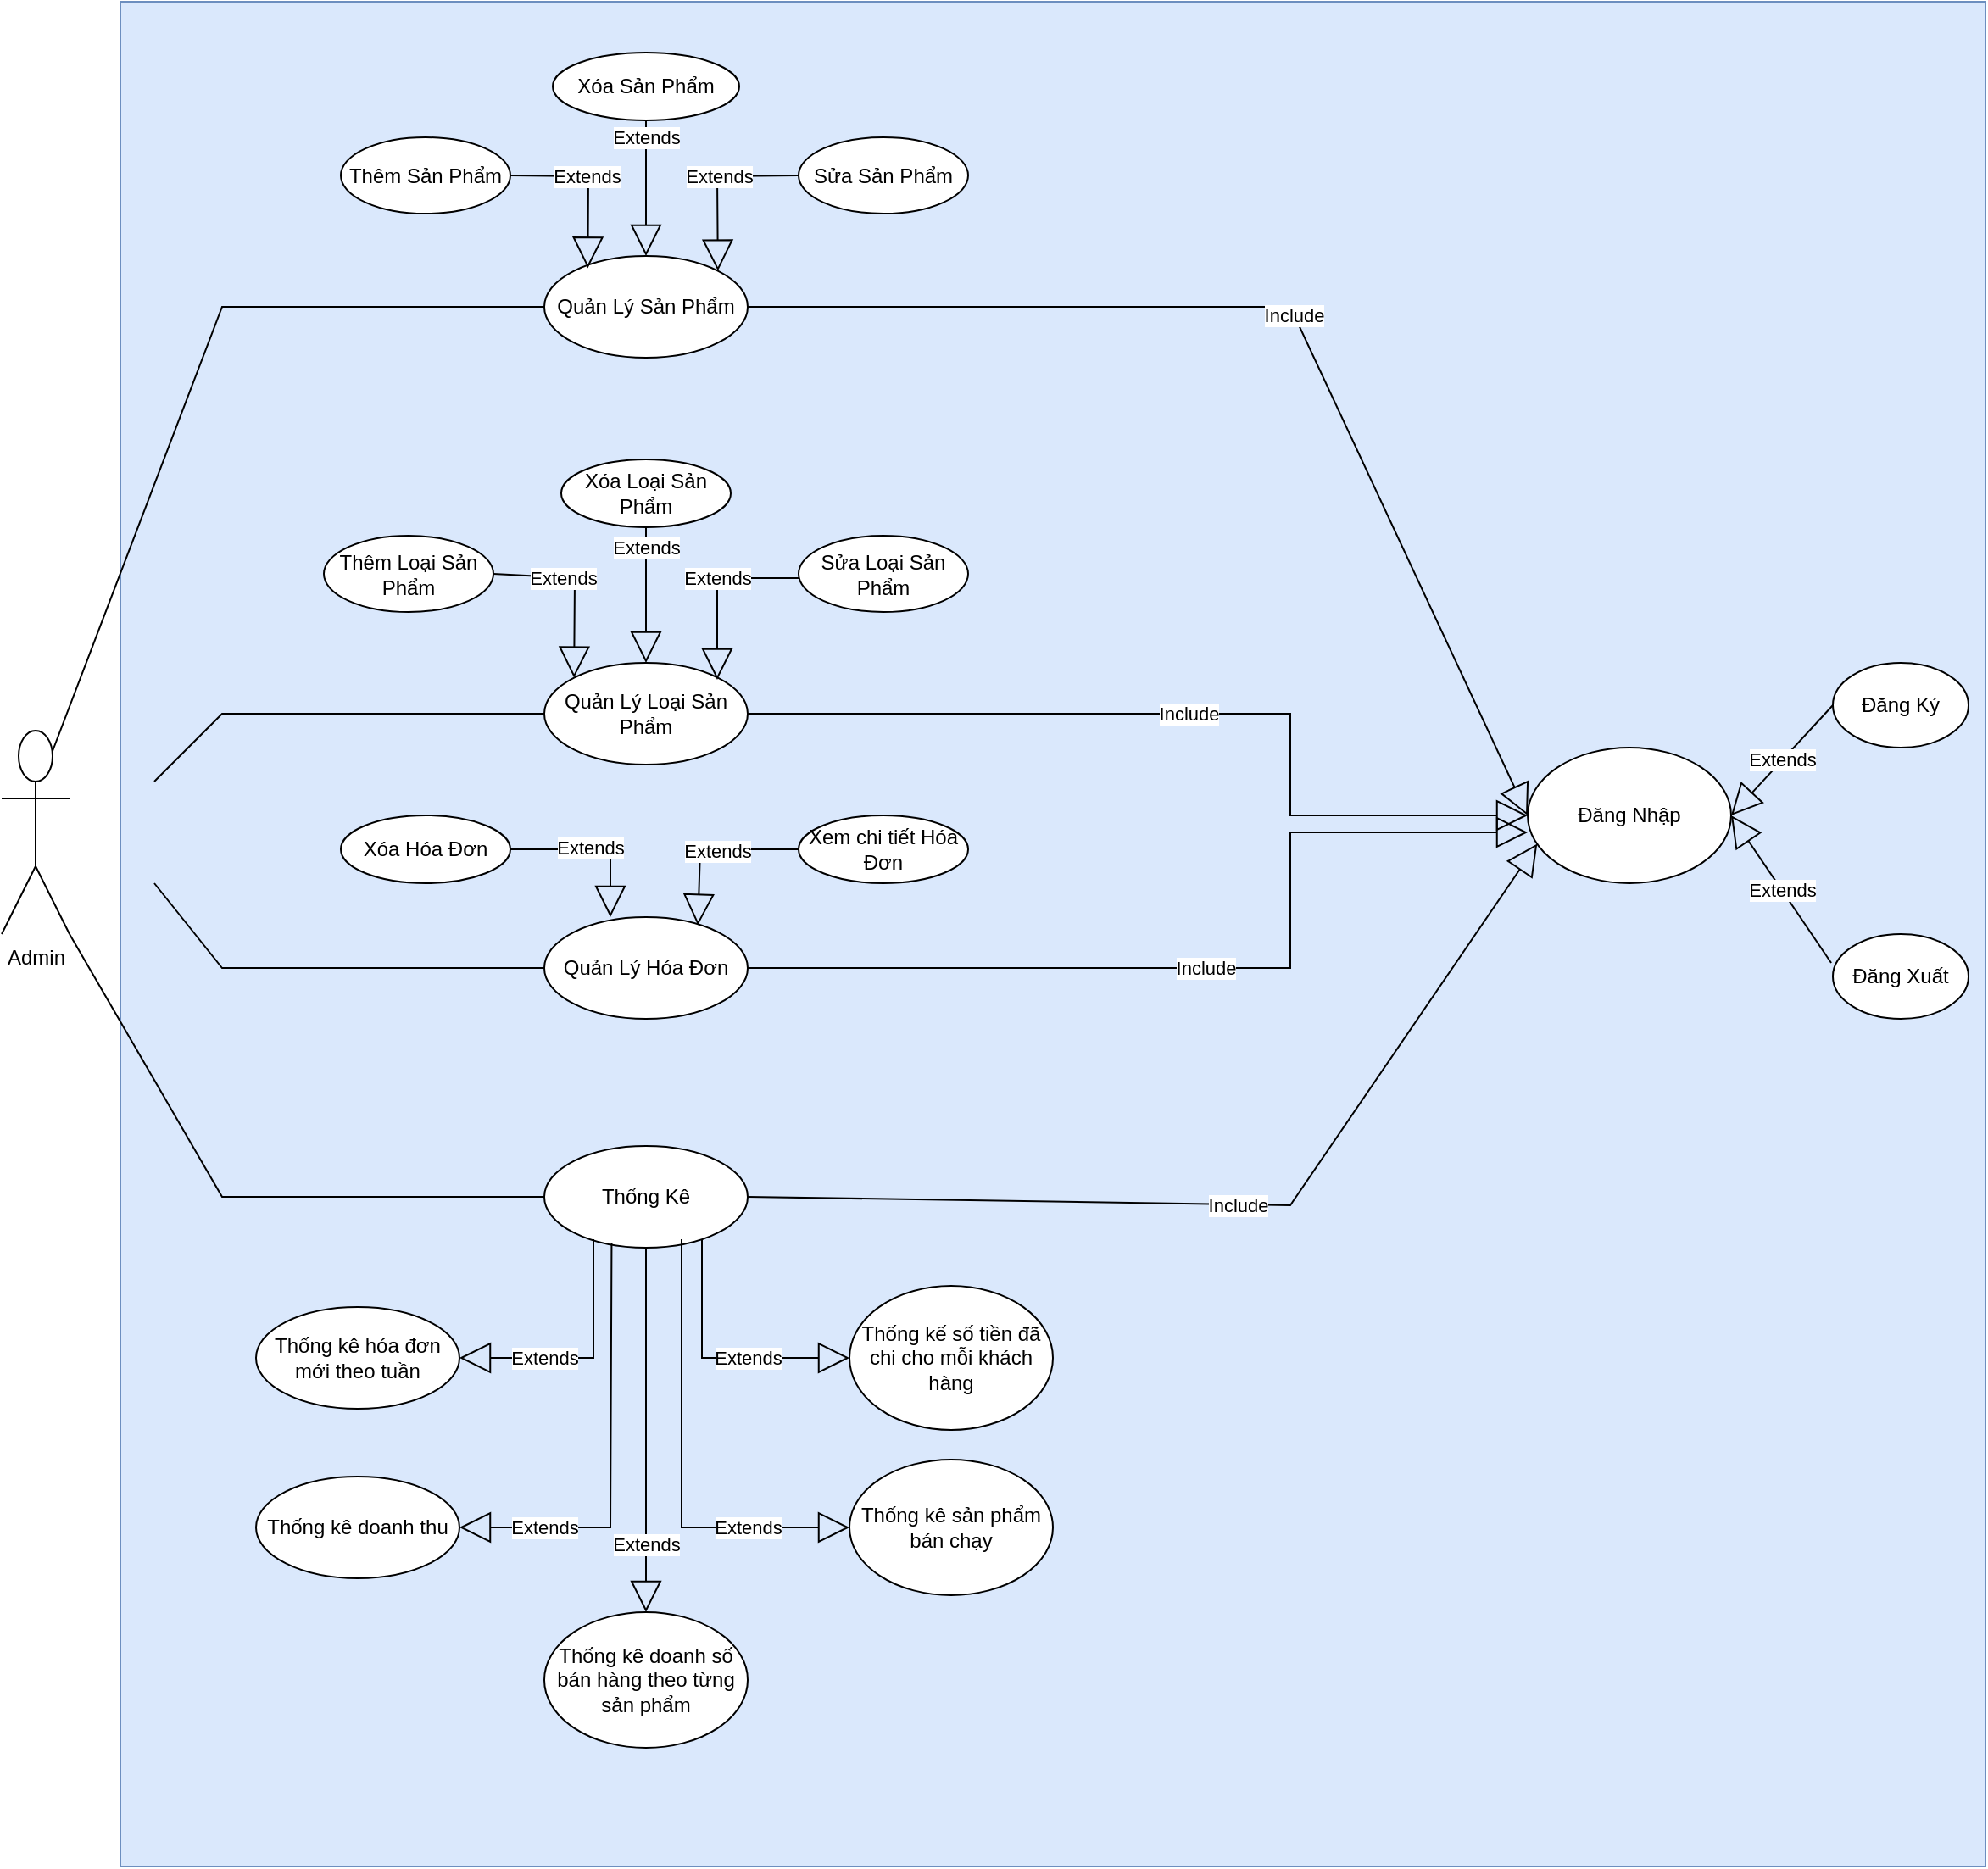 <mxfile version="16.0.3" type="github" pages="2">
  <diagram id="HaQmwH3HXjexHFU-qfym" name="Admin">
    <mxGraphModel dx="1887" dy="2164" grid="1" gridSize="10" guides="1" tooltips="1" connect="1" arrows="1" fold="1" page="1" pageScale="1" pageWidth="827" pageHeight="1169" math="0" shadow="0">
      <root>
        <mxCell id="0" />
        <mxCell id="1" parent="0" />
        <mxCell id="b2a4z9m1obHcHkiUkjJr-1" value="" style="whiteSpace=wrap;html=1;aspect=fixed;fillColor=#dae8fc;strokeColor=#6c8ebf;" vertex="1" parent="1">
          <mxGeometry x="80" y="-140" width="1100" height="1100" as="geometry" />
        </mxCell>
        <mxCell id="2sSeKBzKPZfeEy6mwuEM-1" value="Admin" style="shape=umlActor;verticalLabelPosition=bottom;verticalAlign=top;html=1;outlineConnect=0;" parent="1" vertex="1">
          <mxGeometry x="10" y="290" width="40" height="120" as="geometry" />
        </mxCell>
        <mxCell id="2sSeKBzKPZfeEy6mwuEM-2" value="Quản Lý Sản Phẩm" style="ellipse;whiteSpace=wrap;html=1;" parent="1" vertex="1">
          <mxGeometry x="330" y="10" width="120" height="60" as="geometry" />
        </mxCell>
        <mxCell id="2sSeKBzKPZfeEy6mwuEM-3" value="Xóa Sản Phẩm" style="ellipse;whiteSpace=wrap;html=1;" parent="1" vertex="1">
          <mxGeometry x="335" y="-110" width="110" height="40" as="geometry" />
        </mxCell>
        <mxCell id="2sSeKBzKPZfeEy6mwuEM-4" value="Extends" style="endArrow=block;endSize=16;endFill=0;html=1;rounded=0;exitX=0.5;exitY=1;exitDx=0;exitDy=0;entryX=0.5;entryY=0;entryDx=0;entryDy=0;" parent="1" source="2sSeKBzKPZfeEy6mwuEM-3" target="2sSeKBzKPZfeEy6mwuEM-2" edge="1">
          <mxGeometry x="-0.75" width="160" relative="1" as="geometry">
            <mxPoint x="460" y="110" as="sourcePoint" />
            <mxPoint x="620" y="110" as="targetPoint" />
            <mxPoint as="offset" />
          </mxGeometry>
        </mxCell>
        <mxCell id="2sSeKBzKPZfeEy6mwuEM-5" value="Quản Lý Loại Sản Phẩm" style="ellipse;whiteSpace=wrap;html=1;" parent="1" vertex="1">
          <mxGeometry x="330" y="250" width="120" height="60" as="geometry" />
        </mxCell>
        <mxCell id="2sSeKBzKPZfeEy6mwuEM-6" value="Sửa Loại Sản Phẩm" style="ellipse;whiteSpace=wrap;html=1;" parent="1" vertex="1">
          <mxGeometry x="480" y="175" width="100" height="45" as="geometry" />
        </mxCell>
        <mxCell id="2sSeKBzKPZfeEy6mwuEM-7" value="Extends" style="endArrow=block;endSize=16;endFill=0;html=1;rounded=0;" parent="1" edge="1">
          <mxGeometry x="-0.111" width="160" relative="1" as="geometry">
            <mxPoint x="480" y="200" as="sourcePoint" />
            <mxPoint x="432" y="260" as="targetPoint" />
            <Array as="points">
              <mxPoint x="432" y="200" />
            </Array>
            <mxPoint as="offset" />
          </mxGeometry>
        </mxCell>
        <mxCell id="2sSeKBzKPZfeEy6mwuEM-8" value="Thêm Loại Sản Phẩm" style="ellipse;whiteSpace=wrap;html=1;" parent="1" vertex="1">
          <mxGeometry x="200" y="175" width="100" height="45" as="geometry" />
        </mxCell>
        <mxCell id="2sSeKBzKPZfeEy6mwuEM-9" value="Extends" style="endArrow=block;endSize=16;endFill=0;html=1;rounded=0;exitX=1;exitY=0.5;exitDx=0;exitDy=0;entryX=0;entryY=0;entryDx=0;entryDy=0;" parent="1" source="2sSeKBzKPZfeEy6mwuEM-8" target="2sSeKBzKPZfeEy6mwuEM-5" edge="1">
          <mxGeometry x="-0.223" width="160" relative="1" as="geometry">
            <mxPoint x="460" y="350" as="sourcePoint" />
            <mxPoint x="347.574" y="261.716" as="targetPoint" />
            <Array as="points">
              <mxPoint x="348" y="200" />
            </Array>
            <mxPoint as="offset" />
          </mxGeometry>
        </mxCell>
        <mxCell id="2sSeKBzKPZfeEy6mwuEM-10" value="Xóa Loại Sản Phẩm" style="ellipse;whiteSpace=wrap;html=1;" parent="1" vertex="1">
          <mxGeometry x="340" y="130" width="100" height="40" as="geometry" />
        </mxCell>
        <mxCell id="2sSeKBzKPZfeEy6mwuEM-11" value="Extends" style="endArrow=block;endSize=16;endFill=0;html=1;rounded=0;exitX=0.5;exitY=1;exitDx=0;exitDy=0;" parent="1" source="2sSeKBzKPZfeEy6mwuEM-10" edge="1">
          <mxGeometry x="-0.714" width="160" relative="1" as="geometry">
            <mxPoint x="460" y="400" as="sourcePoint" />
            <mxPoint x="390" y="250" as="targetPoint" />
            <mxPoint as="offset" />
          </mxGeometry>
        </mxCell>
        <mxCell id="2sSeKBzKPZfeEy6mwuEM-12" value="Extends" style="endArrow=block;endSize=16;endFill=0;html=1;rounded=0;exitX=1;exitY=0.5;exitDx=0;exitDy=0;entryX=0.214;entryY=0.12;entryDx=0;entryDy=0;entryPerimeter=0;" parent="1" source="2sSeKBzKPZfeEy6mwuEM-13" target="2sSeKBzKPZfeEy6mwuEM-2" edge="1">
          <mxGeometry x="-0.088" width="160" relative="1" as="geometry">
            <mxPoint x="460" y="105" as="sourcePoint" />
            <mxPoint x="347.574" y="13.787" as="targetPoint" />
            <Array as="points">
              <mxPoint x="356" y="-37" />
            </Array>
            <mxPoint as="offset" />
          </mxGeometry>
        </mxCell>
        <mxCell id="2sSeKBzKPZfeEy6mwuEM-13" value="Thêm Sản Phẩm" style="ellipse;whiteSpace=wrap;html=1;" parent="1" vertex="1">
          <mxGeometry x="210" y="-60" width="100" height="45" as="geometry" />
        </mxCell>
        <mxCell id="2sSeKBzKPZfeEy6mwuEM-14" value="Extends" style="endArrow=block;endSize=16;endFill=0;html=1;rounded=0;entryX=1;entryY=0;entryDx=0;entryDy=0;exitX=0;exitY=0.5;exitDx=0;exitDy=0;" parent="1" source="2sSeKBzKPZfeEy6mwuEM-15" target="2sSeKBzKPZfeEy6mwuEM-2" edge="1">
          <mxGeometry x="-0.083" width="160" relative="1" as="geometry">
            <mxPoint x="508" y="-25" as="sourcePoint" />
            <mxPoint x="440" y="35" as="targetPoint" />
            <Array as="points">
              <mxPoint x="432" y="-37" />
            </Array>
            <mxPoint as="offset" />
          </mxGeometry>
        </mxCell>
        <mxCell id="2sSeKBzKPZfeEy6mwuEM-15" value="Sửa Sản Phẩm" style="ellipse;whiteSpace=wrap;html=1;" parent="1" vertex="1">
          <mxGeometry x="480" y="-60" width="100" height="45" as="geometry" />
        </mxCell>
        <mxCell id="2sSeKBzKPZfeEy6mwuEM-16" value="Quản Lý Hóa Đơn" style="ellipse;whiteSpace=wrap;html=1;" parent="1" vertex="1">
          <mxGeometry x="330" y="400" width="120" height="60" as="geometry" />
        </mxCell>
        <mxCell id="2sSeKBzKPZfeEy6mwuEM-17" value="Xóa Hóa Đơn" style="ellipse;whiteSpace=wrap;html=1;" parent="1" vertex="1">
          <mxGeometry x="210" y="340" width="100" height="40" as="geometry" />
        </mxCell>
        <mxCell id="2sSeKBzKPZfeEy6mwuEM-18" value="Extends" style="endArrow=block;endSize=16;endFill=0;html=1;rounded=0;exitX=1;exitY=0.5;exitDx=0;exitDy=0;" parent="1" source="2sSeKBzKPZfeEy6mwuEM-17" edge="1">
          <mxGeometry x="-0.064" y="1" width="160" relative="1" as="geometry">
            <mxPoint x="320" y="350" as="sourcePoint" />
            <mxPoint x="369" y="400" as="targetPoint" />
            <Array as="points">
              <mxPoint x="369" y="360" />
            </Array>
            <mxPoint as="offset" />
          </mxGeometry>
        </mxCell>
        <mxCell id="2sSeKBzKPZfeEy6mwuEM-19" value="Xem chi tiết Hóa Đơn" style="ellipse;whiteSpace=wrap;html=1;" parent="1" vertex="1">
          <mxGeometry x="480" y="340" width="100" height="40" as="geometry" />
        </mxCell>
        <mxCell id="2sSeKBzKPZfeEy6mwuEM-20" value="Extends" style="endArrow=block;endSize=16;endFill=0;html=1;rounded=0;entryX=0.755;entryY=0.08;entryDx=0;entryDy=0;entryPerimeter=0;exitX=0;exitY=0.5;exitDx=0;exitDy=0;" parent="1" source="2sSeKBzKPZfeEy6mwuEM-19" target="2sSeKBzKPZfeEy6mwuEM-16" edge="1">
          <mxGeometry x="-0.064" y="1" width="160" relative="1" as="geometry">
            <mxPoint x="345" y="370" as="sourcePoint" />
            <mxPoint x="379" y="413.9" as="targetPoint" />
            <Array as="points">
              <mxPoint x="422" y="360" />
            </Array>
            <mxPoint as="offset" />
          </mxGeometry>
        </mxCell>
        <mxCell id="2sSeKBzKPZfeEy6mwuEM-21" value="Thống Kê" style="ellipse;whiteSpace=wrap;html=1;" parent="1" vertex="1">
          <mxGeometry x="330" y="535" width="120" height="60" as="geometry" />
        </mxCell>
        <mxCell id="2sSeKBzKPZfeEy6mwuEM-22" value="Thống kê hóa đơn mới theo tuần" style="ellipse;whiteSpace=wrap;html=1;" parent="1" vertex="1">
          <mxGeometry x="160" y="630" width="120" height="60" as="geometry" />
        </mxCell>
        <mxCell id="2sSeKBzKPZfeEy6mwuEM-23" value="Thống kê doanh thu" style="ellipse;whiteSpace=wrap;html=1;" parent="1" vertex="1">
          <mxGeometry x="160" y="730" width="120" height="60" as="geometry" />
        </mxCell>
        <mxCell id="2sSeKBzKPZfeEy6mwuEM-24" value="Thống kê doanh số bán hàng theo từng sản phẩm" style="ellipse;whiteSpace=wrap;html=1;" parent="1" vertex="1">
          <mxGeometry x="330" y="810" width="120" height="80" as="geometry" />
        </mxCell>
        <mxCell id="2sSeKBzKPZfeEy6mwuEM-25" value="Thống kế số tiền đã chi cho mỗi khách hàng" style="ellipse;whiteSpace=wrap;html=1;" parent="1" vertex="1">
          <mxGeometry x="510" y="617.5" width="120" height="85" as="geometry" />
        </mxCell>
        <mxCell id="2sSeKBzKPZfeEy6mwuEM-26" value="Thống kê sản phẩm bán chạy" style="ellipse;whiteSpace=wrap;html=1;" parent="1" vertex="1">
          <mxGeometry x="510" y="720" width="120" height="80" as="geometry" />
        </mxCell>
        <mxCell id="2sSeKBzKPZfeEy6mwuEM-27" value="Extends" style="endArrow=block;endSize=16;endFill=0;html=1;rounded=0;entryX=1;entryY=0.5;entryDx=0;entryDy=0;" parent="1" target="2sSeKBzKPZfeEy6mwuEM-22" edge="1">
          <mxGeometry x="0.329" width="160" relative="1" as="geometry">
            <mxPoint x="359" y="590" as="sourcePoint" />
            <mxPoint x="359" y="657.5" as="targetPoint" />
            <Array as="points">
              <mxPoint x="359" y="660" />
            </Array>
            <mxPoint as="offset" />
          </mxGeometry>
        </mxCell>
        <mxCell id="2sSeKBzKPZfeEy6mwuEM-28" value="Extends" style="endArrow=block;endSize=16;endFill=0;html=1;rounded=0;entryX=1;entryY=0.5;entryDx=0;entryDy=0;exitX=0.331;exitY=0.956;exitDx=0;exitDy=0;exitPerimeter=0;" parent="1" source="2sSeKBzKPZfeEy6mwuEM-21" target="2sSeKBzKPZfeEy6mwuEM-23" edge="1">
          <mxGeometry x="0.61" width="160" relative="1" as="geometry">
            <mxPoint x="370" y="600" as="sourcePoint" />
            <mxPoint x="290" y="670" as="targetPoint" />
            <Array as="points">
              <mxPoint x="369" y="760" />
            </Array>
            <mxPoint as="offset" />
          </mxGeometry>
        </mxCell>
        <mxCell id="2sSeKBzKPZfeEy6mwuEM-29" value="Extends" style="endArrow=block;endSize=16;endFill=0;html=1;rounded=0;entryX=0;entryY=0.5;entryDx=0;entryDy=0;" parent="1" target="2sSeKBzKPZfeEy6mwuEM-25" edge="1">
          <mxGeometry x="0.236" width="160" relative="1" as="geometry">
            <mxPoint x="423" y="590" as="sourcePoint" />
            <mxPoint x="290" y="670" as="targetPoint" />
            <Array as="points">
              <mxPoint x="423" y="660" />
            </Array>
            <mxPoint as="offset" />
          </mxGeometry>
        </mxCell>
        <mxCell id="2sSeKBzKPZfeEy6mwuEM-30" value="Extends" style="endArrow=block;endSize=16;endFill=0;html=1;rounded=0;entryX=0;entryY=0.5;entryDx=0;entryDy=0;" parent="1" target="2sSeKBzKPZfeEy6mwuEM-26" edge="1">
          <mxGeometry x="0.554" width="160" relative="1" as="geometry">
            <mxPoint x="411" y="590" as="sourcePoint" />
            <mxPoint x="520" y="670" as="targetPoint" />
            <Array as="points">
              <mxPoint x="411" y="760" />
            </Array>
            <mxPoint as="offset" />
          </mxGeometry>
        </mxCell>
        <mxCell id="2sSeKBzKPZfeEy6mwuEM-31" value="Extends" style="endArrow=block;endSize=16;endFill=0;html=1;rounded=0;exitX=0.5;exitY=1;exitDx=0;exitDy=0;entryX=0.5;entryY=0;entryDx=0;entryDy=0;" parent="1" source="2sSeKBzKPZfeEy6mwuEM-21" target="2sSeKBzKPZfeEy6mwuEM-24" edge="1">
          <mxGeometry x="0.628" width="160" relative="1" as="geometry">
            <mxPoint x="450" y="760" as="sourcePoint" />
            <mxPoint x="391.84" y="805.68" as="targetPoint" />
            <mxPoint as="offset" />
          </mxGeometry>
        </mxCell>
        <mxCell id="2sSeKBzKPZfeEy6mwuEM-32" value="Đăng Nhập" style="ellipse;whiteSpace=wrap;html=1;" parent="1" vertex="1">
          <mxGeometry x="910" y="300" width="120" height="80" as="geometry" />
        </mxCell>
        <mxCell id="2sSeKBzKPZfeEy6mwuEM-33" value="Đăng Ký" style="ellipse;whiteSpace=wrap;html=1;" parent="1" vertex="1">
          <mxGeometry x="1090" y="250" width="80" height="50" as="geometry" />
        </mxCell>
        <mxCell id="2sSeKBzKPZfeEy6mwuEM-34" value="Đăng Xuất" style="ellipse;whiteSpace=wrap;html=1;" parent="1" vertex="1">
          <mxGeometry x="1090" y="410" width="80" height="50" as="geometry" />
        </mxCell>
        <mxCell id="2sSeKBzKPZfeEy6mwuEM-35" value="Include" style="endArrow=block;endSize=16;endFill=0;html=1;rounded=0;exitX=1;exitY=0.5;exitDx=0;exitDy=0;entryX=0;entryY=0.5;entryDx=0;entryDy=0;" parent="1" source="2sSeKBzKPZfeEy6mwuEM-5" target="2sSeKBzKPZfeEy6mwuEM-32" edge="1">
          <mxGeometry width="160" relative="1" as="geometry">
            <mxPoint x="460" y="330" as="sourcePoint" />
            <mxPoint x="890" y="280" as="targetPoint" />
            <Array as="points">
              <mxPoint x="770" y="280" />
              <mxPoint x="770" y="340" />
            </Array>
          </mxGeometry>
        </mxCell>
        <mxCell id="2sSeKBzKPZfeEy6mwuEM-36" value="Include" style="endArrow=block;endSize=16;endFill=0;html=1;rounded=0;exitX=1;exitY=0.5;exitDx=0;exitDy=0;" parent="1" edge="1">
          <mxGeometry width="160" relative="1" as="geometry">
            <mxPoint x="450" y="40" as="sourcePoint" />
            <mxPoint x="910" y="340" as="targetPoint" />
            <Array as="points">
              <mxPoint x="770" y="40" />
            </Array>
          </mxGeometry>
        </mxCell>
        <mxCell id="2sSeKBzKPZfeEy6mwuEM-37" value="Include" style="endArrow=block;endSize=16;endFill=0;html=1;rounded=0;exitX=1;exitY=0.5;exitDx=0;exitDy=0;" parent="1" source="2sSeKBzKPZfeEy6mwuEM-16" edge="1">
          <mxGeometry width="160" relative="1" as="geometry">
            <mxPoint x="460" y="290" as="sourcePoint" />
            <mxPoint x="910" y="350" as="targetPoint" />
            <Array as="points">
              <mxPoint x="770" y="430" />
              <mxPoint x="770" y="350" />
            </Array>
          </mxGeometry>
        </mxCell>
        <mxCell id="2sSeKBzKPZfeEy6mwuEM-38" value="Include" style="endArrow=block;endSize=16;endFill=0;html=1;rounded=0;exitX=1;exitY=0.5;exitDx=0;exitDy=0;entryX=0.047;entryY=0.71;entryDx=0;entryDy=0;entryPerimeter=0;" parent="1" source="2sSeKBzKPZfeEy6mwuEM-21" target="2sSeKBzKPZfeEy6mwuEM-32" edge="1">
          <mxGeometry width="160" relative="1" as="geometry">
            <mxPoint x="460" y="50" as="sourcePoint" />
            <mxPoint x="920" y="350" as="targetPoint" />
            <Array as="points">
              <mxPoint x="770" y="570" />
            </Array>
          </mxGeometry>
        </mxCell>
        <mxCell id="2sSeKBzKPZfeEy6mwuEM-39" value="Extends" style="endArrow=block;endSize=16;endFill=0;html=1;rounded=0;exitX=0;exitY=0.5;exitDx=0;exitDy=0;entryX=1;entryY=0.5;entryDx=0;entryDy=0;entryPerimeter=0;" parent="1" source="2sSeKBzKPZfeEy6mwuEM-33" target="2sSeKBzKPZfeEy6mwuEM-32" edge="1">
          <mxGeometry width="160" relative="1" as="geometry">
            <mxPoint x="460" y="740" as="sourcePoint" />
            <mxPoint x="620" y="740" as="targetPoint" />
          </mxGeometry>
        </mxCell>
        <mxCell id="2sSeKBzKPZfeEy6mwuEM-40" value="Extends" style="endArrow=block;endSize=16;endFill=0;html=1;rounded=0;exitX=-0.012;exitY=0.34;exitDx=0;exitDy=0;entryX=1;entryY=0.5;entryDx=0;entryDy=0;exitPerimeter=0;" parent="1" source="2sSeKBzKPZfeEy6mwuEM-34" target="2sSeKBzKPZfeEy6mwuEM-32" edge="1">
          <mxGeometry width="160" relative="1" as="geometry">
            <mxPoint x="1100" y="285" as="sourcePoint" />
            <mxPoint x="1040" y="350" as="targetPoint" />
          </mxGeometry>
        </mxCell>
        <mxCell id="FUVvX2TOFJs-rZoYn1ly-3" value="" style="endArrow=none;html=1;rounded=0;strokeColor=default;exitX=0.75;exitY=0.1;exitDx=0;exitDy=0;exitPerimeter=0;entryX=0;entryY=0.5;entryDx=0;entryDy=0;" edge="1" parent="1" source="2sSeKBzKPZfeEy6mwuEM-1" target="2sSeKBzKPZfeEy6mwuEM-2">
          <mxGeometry width="50" height="50" relative="1" as="geometry">
            <mxPoint x="580" y="500" as="sourcePoint" />
            <mxPoint x="630" y="450" as="targetPoint" />
            <Array as="points">
              <mxPoint x="140" y="40" />
            </Array>
          </mxGeometry>
        </mxCell>
        <mxCell id="FUVvX2TOFJs-rZoYn1ly-5" value="" style="endArrow=none;html=1;rounded=0;strokeColor=default;entryX=0;entryY=0.5;entryDx=0;entryDy=0;" edge="1" parent="1" target="2sSeKBzKPZfeEy6mwuEM-5">
          <mxGeometry width="50" height="50" relative="1" as="geometry">
            <mxPoint x="100" y="320" as="sourcePoint" />
            <mxPoint x="630" y="450" as="targetPoint" />
            <Array as="points">
              <mxPoint x="140" y="280" />
            </Array>
          </mxGeometry>
        </mxCell>
        <mxCell id="FUVvX2TOFJs-rZoYn1ly-6" value="" style="endArrow=none;html=1;rounded=0;strokeColor=default;entryX=0;entryY=0.5;entryDx=0;entryDy=0;" edge="1" parent="1" target="2sSeKBzKPZfeEy6mwuEM-16">
          <mxGeometry width="50" height="50" relative="1" as="geometry">
            <mxPoint x="100" y="380" as="sourcePoint" />
            <mxPoint x="630" y="450" as="targetPoint" />
            <Array as="points">
              <mxPoint x="140" y="430" />
            </Array>
          </mxGeometry>
        </mxCell>
        <mxCell id="FUVvX2TOFJs-rZoYn1ly-7" value="" style="endArrow=none;html=1;rounded=0;strokeColor=default;exitX=1;exitY=1;exitDx=0;exitDy=0;exitPerimeter=0;entryX=0;entryY=0.5;entryDx=0;entryDy=0;" edge="1" parent="1" source="2sSeKBzKPZfeEy6mwuEM-1" target="2sSeKBzKPZfeEy6mwuEM-21">
          <mxGeometry width="50" height="50" relative="1" as="geometry">
            <mxPoint x="580" y="500" as="sourcePoint" />
            <mxPoint x="630" y="450" as="targetPoint" />
            <Array as="points">
              <mxPoint x="140" y="565" />
            </Array>
          </mxGeometry>
        </mxCell>
      </root>
    </mxGraphModel>
  </diagram>
  <diagram id="tFsubV8nG7XR1WXdBprO" name="User">
    <mxGraphModel grid="1" gridSize="10" guides="1" tooltips="1" connect="1" arrows="1" page="1" fold="1" pageScale="1" pageWidth="827" pageHeight="1169" math="0" shadow="0">
      <root>
        <mxCell id="M_7yzRCeP24yzsqzJ35s-0" />
        <mxCell id="M_7yzRCeP24yzsqzJ35s-1" parent="M_7yzRCeP24yzsqzJ35s-0" />
        <mxCell id="M_7yzRCeP24yzsqzJ35s-2" value="User" style="shape=umlActor;verticalLabelPosition=bottom;verticalAlign=top;html=1;outlineConnect=0;" parent="M_7yzRCeP24yzsqzJ35s-1" vertex="1">
          <mxGeometry x="20" y="210" width="50" height="160" as="geometry" />
        </mxCell>
        <mxCell id="M_7yzRCeP24yzsqzJ35s-3" value="Đăng nhập" style="ellipse;whiteSpace=wrap;html=1;" parent="M_7yzRCeP24yzsqzJ35s-1" vertex="1">
          <mxGeometry x="810" y="270" width="70" height="50" as="geometry" />
        </mxCell>
        <mxCell id="M_7yzRCeP24yzsqzJ35s-4" value="Đăng ký" style="ellipse;whiteSpace=wrap;html=1;" parent="M_7yzRCeP24yzsqzJ35s-1" vertex="1">
          <mxGeometry x="930" y="230" width="70" height="50" as="geometry" />
        </mxCell>
        <mxCell id="M_7yzRCeP24yzsqzJ35s-5" value="" style="endArrow=classic;html=1;rounded=0;dashed=1;entryX=1;entryY=0;entryDx=0;entryDy=0;exitX=-0.01;exitY=0.667;exitDx=0;exitDy=0;exitPerimeter=0;" parent="M_7yzRCeP24yzsqzJ35s-1" source="M_7yzRCeP24yzsqzJ35s-4" target="M_7yzRCeP24yzsqzJ35s-3" edge="1">
          <mxGeometry width="50" height="50" relative="1" as="geometry">
            <mxPoint x="1060" y="420" as="sourcePoint" />
            <mxPoint x="1110" y="370" as="targetPoint" />
          </mxGeometry>
        </mxCell>
        <mxCell id="M_7yzRCeP24yzsqzJ35s-6" value="&amp;lt;&amp;lt;extend&amp;gt;&amp;gt;" style="text;html=1;strokeColor=none;fillColor=none;align=center;verticalAlign=middle;whiteSpace=wrap;rounded=0;" parent="M_7yzRCeP24yzsqzJ35s-1" vertex="1">
          <mxGeometry x="870" y="240" width="50" height="30" as="geometry" />
        </mxCell>
        <mxCell id="M_7yzRCeP24yzsqzJ35s-7" value="Tìm kiếm sản phẩm" style="ellipse;whiteSpace=wrap;html=1;" parent="M_7yzRCeP24yzsqzJ35s-1" vertex="1">
          <mxGeometry x="360" y="80" width="80" height="50" as="geometry" />
        </mxCell>
        <mxCell id="M_7yzRCeP24yzsqzJ35s-8" value="Đăng xuất" style="ellipse;whiteSpace=wrap;html=1;" parent="M_7yzRCeP24yzsqzJ35s-1" vertex="1">
          <mxGeometry x="870" y="360" width="70" height="50" as="geometry" />
        </mxCell>
        <mxCell id="M_7yzRCeP24yzsqzJ35s-9" value="" style="endArrow=classic;html=1;rounded=0;dashed=1;exitX=0;exitY=0;exitDx=0;exitDy=0;entryX=0.733;entryY=1.013;entryDx=0;entryDy=0;entryPerimeter=0;" parent="M_7yzRCeP24yzsqzJ35s-1" source="M_7yzRCeP24yzsqzJ35s-8" target="M_7yzRCeP24yzsqzJ35s-3" edge="1">
          <mxGeometry width="50" height="50" relative="1" as="geometry">
            <mxPoint x="520" y="290" as="sourcePoint" />
            <mxPoint x="570" y="240" as="targetPoint" />
          </mxGeometry>
        </mxCell>
        <mxCell id="M_7yzRCeP24yzsqzJ35s-10" value="&amp;lt;&amp;lt;extend&amp;gt;&amp;gt;" style="text;html=1;strokeColor=none;fillColor=none;align=center;verticalAlign=middle;whiteSpace=wrap;rounded=0;" parent="M_7yzRCeP24yzsqzJ35s-1" vertex="1">
          <mxGeometry x="880" y="320" width="50" height="30" as="geometry" />
        </mxCell>
        <mxCell id="M_7yzRCeP24yzsqzJ35s-11" value="Tìm kiếm cơ bản" style="ellipse;whiteSpace=wrap;html=1;" parent="M_7yzRCeP24yzsqzJ35s-1" vertex="1">
          <mxGeometry x="200" width="80" height="50" as="geometry" />
        </mxCell>
        <mxCell id="M_7yzRCeP24yzsqzJ35s-12" value="Tìm kiếm nâng cao" style="ellipse;whiteSpace=wrap;html=1;" parent="M_7yzRCeP24yzsqzJ35s-1" vertex="1">
          <mxGeometry x="520" width="70" height="50" as="geometry" />
        </mxCell>
        <mxCell id="M_7yzRCeP24yzsqzJ35s-17" value="Quản lý giỏ hàng" style="ellipse;whiteSpace=wrap;html=1;" parent="M_7yzRCeP24yzsqzJ35s-1" vertex="1">
          <mxGeometry x="200" y="140" width="70" height="50" as="geometry" />
        </mxCell>
        <mxCell id="M_7yzRCeP24yzsqzJ35s-18" value="Thêm giỏ hàng" style="ellipse;whiteSpace=wrap;html=1;" parent="M_7yzRCeP24yzsqzJ35s-1" vertex="1">
          <mxGeometry x="379" y="180" width="70" height="50" as="geometry" />
        </mxCell>
        <mxCell id="M_7yzRCeP24yzsqzJ35s-19" value="Sửa giỏ hàng" style="ellipse;whiteSpace=wrap;html=1;" parent="M_7yzRCeP24yzsqzJ35s-1" vertex="1">
          <mxGeometry x="290" y="240" width="70" height="50" as="geometry" />
        </mxCell>
        <mxCell id="M_7yzRCeP24yzsqzJ35s-20" value="Xóa giỏ hàng" style="ellipse;whiteSpace=wrap;html=1;" parent="M_7yzRCeP24yzsqzJ35s-1" vertex="1">
          <mxGeometry x="160" y="240" width="70" height="50" as="geometry" />
        </mxCell>
        <mxCell id="M_7yzRCeP24yzsqzJ35s-21" value="Xóa một sản phẩm" style="ellipse;whiteSpace=wrap;html=1;" parent="M_7yzRCeP24yzsqzJ35s-1" vertex="1">
          <mxGeometry x="110" y="320" width="80" height="50" as="geometry" />
        </mxCell>
        <mxCell id="M_7yzRCeP24yzsqzJ35s-22" value="Xóa toàn bộ" style="ellipse;whiteSpace=wrap;html=1;" parent="M_7yzRCeP24yzsqzJ35s-1" vertex="1">
          <mxGeometry x="220" y="310" width="70" height="50" as="geometry" />
        </mxCell>
        <mxCell id="M_7yzRCeP24yzsqzJ35s-23" value="" style="endArrow=classic;html=1;rounded=0;dashed=1;exitX=0;exitY=0.5;exitDx=0;exitDy=0;" parent="M_7yzRCeP24yzsqzJ35s-1" source="M_7yzRCeP24yzsqzJ35s-18" edge="1">
          <mxGeometry width="50" height="50" relative="1" as="geometry">
            <mxPoint x="490" y="240" as="sourcePoint" />
            <mxPoint x="270" y="170.0" as="targetPoint" />
          </mxGeometry>
        </mxCell>
        <mxCell id="M_7yzRCeP24yzsqzJ35s-24" value="" style="endArrow=classic;html=1;rounded=0;dashed=1;exitX=0.248;exitY=0.013;exitDx=0;exitDy=0;entryX=1;entryY=1;entryDx=0;entryDy=0;exitPerimeter=0;" parent="M_7yzRCeP24yzsqzJ35s-1" source="M_7yzRCeP24yzsqzJ35s-19" target="M_7yzRCeP24yzsqzJ35s-17" edge="1">
          <mxGeometry width="50" height="50" relative="1" as="geometry">
            <mxPoint x="389" y="215" as="sourcePoint" />
            <mxPoint x="281.33" y="184" as="targetPoint" />
          </mxGeometry>
        </mxCell>
        <mxCell id="M_7yzRCeP24yzsqzJ35s-25" value="" style="endArrow=classic;html=1;rounded=0;dashed=1;exitX=0.5;exitY=0;exitDx=0;exitDy=0;entryX=0.286;entryY=1.013;entryDx=0;entryDy=0;entryPerimeter=0;" parent="M_7yzRCeP24yzsqzJ35s-1" source="M_7yzRCeP24yzsqzJ35s-20" target="M_7yzRCeP24yzsqzJ35s-17" edge="1">
          <mxGeometry width="50" height="50" relative="1" as="geometry">
            <mxPoint x="317.36" y="250.65" as="sourcePoint" />
            <mxPoint x="269.749" y="192.678" as="targetPoint" />
          </mxGeometry>
        </mxCell>
        <mxCell id="M_7yzRCeP24yzsqzJ35s-26" value="" style="endArrow=classic;html=1;rounded=0;dashed=1;exitX=0;exitY=0;exitDx=0;exitDy=0;entryX=0.714;entryY=1.013;entryDx=0;entryDy=0;entryPerimeter=0;" parent="M_7yzRCeP24yzsqzJ35s-1" source="M_7yzRCeP24yzsqzJ35s-22" target="M_7yzRCeP24yzsqzJ35s-20" edge="1">
          <mxGeometry width="50" height="50" relative="1" as="geometry">
            <mxPoint x="205" y="250" as="sourcePoint" />
            <mxPoint x="230.02" y="200.65" as="targetPoint" />
          </mxGeometry>
        </mxCell>
        <mxCell id="M_7yzRCeP24yzsqzJ35s-27" value="" style="endArrow=classic;html=1;rounded=0;dashed=1;exitX=0.625;exitY=0.013;exitDx=0;exitDy=0;entryX=0.219;entryY=1.013;entryDx=0;entryDy=0;entryPerimeter=0;exitPerimeter=0;" parent="M_7yzRCeP24yzsqzJ35s-1" source="M_7yzRCeP24yzsqzJ35s-21" target="M_7yzRCeP24yzsqzJ35s-20" edge="1">
          <mxGeometry width="50" height="50" relative="1" as="geometry">
            <mxPoint x="240.251" y="327.322" as="sourcePoint" />
            <mxPoint x="219.98" y="300.65" as="targetPoint" />
          </mxGeometry>
        </mxCell>
        <mxCell id="M_7yzRCeP24yzsqzJ35s-28" value="&amp;lt;&amp;lt;extend&amp;gt;&amp;gt;" style="text;html=1;strokeColor=none;fillColor=none;align=center;verticalAlign=middle;whiteSpace=wrap;rounded=0;" parent="M_7yzRCeP24yzsqzJ35s-1" vertex="1">
          <mxGeometry x="300" y="180" width="50" height="30" as="geometry" />
        </mxCell>
        <mxCell id="M_7yzRCeP24yzsqzJ35s-29" value="&amp;lt;&amp;lt;extend&amp;gt;&amp;gt;" style="text;html=1;strokeColor=none;fillColor=none;align=center;verticalAlign=middle;whiteSpace=wrap;rounded=0;" parent="M_7yzRCeP24yzsqzJ35s-1" vertex="1">
          <mxGeometry x="250" y="210" width="50" height="30" as="geometry" />
        </mxCell>
        <mxCell id="M_7yzRCeP24yzsqzJ35s-30" value="&amp;lt;&amp;lt;extend&amp;gt;&amp;gt;" style="text;html=1;strokeColor=none;fillColor=none;align=center;verticalAlign=middle;whiteSpace=wrap;rounded=0;" parent="M_7yzRCeP24yzsqzJ35s-1" vertex="1">
          <mxGeometry x="150" y="200" width="50" height="30" as="geometry" />
        </mxCell>
        <mxCell id="M_7yzRCeP24yzsqzJ35s-31" value="&amp;lt;&amp;lt;extend&amp;gt;&amp;gt;" style="text;html=1;strokeColor=none;fillColor=none;align=center;verticalAlign=middle;whiteSpace=wrap;rounded=0;" parent="M_7yzRCeP24yzsqzJ35s-1" vertex="1">
          <mxGeometry x="110" y="290" width="50" height="30" as="geometry" />
        </mxCell>
        <mxCell id="M_7yzRCeP24yzsqzJ35s-32" value="&amp;lt;&amp;lt;extend&amp;gt;&amp;gt;" style="text;html=1;strokeColor=none;fillColor=none;align=center;verticalAlign=middle;whiteSpace=wrap;rounded=0;" parent="M_7yzRCeP24yzsqzJ35s-1" vertex="1">
          <mxGeometry x="220" y="280" width="50" height="30" as="geometry" />
        </mxCell>
        <mxCell id="M_7yzRCeP24yzsqzJ35s-33" value="" style="endArrow=none;html=1;rounded=0;exitX=1;exitY=0.333;exitDx=0;exitDy=0;exitPerimeter=0;entryX=0;entryY=0.5;entryDx=0;entryDy=0;" parent="M_7yzRCeP24yzsqzJ35s-1" source="M_7yzRCeP24yzsqzJ35s-2" target="M_7yzRCeP24yzsqzJ35s-7" edge="1">
          <mxGeometry width="50" height="50" relative="1" as="geometry">
            <mxPoint x="490" y="240" as="sourcePoint" />
            <mxPoint x="540" y="190" as="targetPoint" />
            <Array as="points">
              <mxPoint x="70" y="105" />
            </Array>
          </mxGeometry>
        </mxCell>
        <mxCell id="M_7yzRCeP24yzsqzJ35s-34" value="" style="endArrow=none;html=1;rounded=0;exitX=1;exitY=0.333;exitDx=0;exitDy=0;exitPerimeter=0;entryX=0;entryY=0.5;entryDx=0;entryDy=0;" parent="M_7yzRCeP24yzsqzJ35s-1" source="M_7yzRCeP24yzsqzJ35s-2" target="M_7yzRCeP24yzsqzJ35s-17" edge="1">
          <mxGeometry width="50" height="50" relative="1" as="geometry">
            <mxPoint x="370" y="240" as="sourcePoint" />
            <mxPoint x="420" y="190" as="targetPoint" />
          </mxGeometry>
        </mxCell>
        <mxCell id="M_7yzRCeP24yzsqzJ35s-35" value="" style="endArrow=classic;html=1;rounded=0;dashed=1;exitX=1;exitY=0.5;exitDx=0;exitDy=0;entryX=0.5;entryY=0;entryDx=0;entryDy=0;" parent="M_7yzRCeP24yzsqzJ35s-1" source="M_7yzRCeP24yzsqzJ35s-17" target="M_7yzRCeP24yzsqzJ35s-3" edge="1">
          <mxGeometry width="50" height="50" relative="1" as="geometry">
            <mxPoint x="570" y="240" as="sourcePoint" />
            <mxPoint x="620" y="190" as="targetPoint" />
            <Array as="points">
              <mxPoint x="845" y="165" />
            </Array>
          </mxGeometry>
        </mxCell>
        <mxCell id="M_7yzRCeP24yzsqzJ35s-36" value="&amp;lt;&amp;lt;include&amp;gt;&amp;gt;" style="text;html=1;strokeColor=none;fillColor=none;align=center;verticalAlign=middle;whiteSpace=wrap;rounded=0;" parent="M_7yzRCeP24yzsqzJ35s-1" vertex="1">
          <mxGeometry x="730" y="130" width="50" height="30" as="geometry" />
        </mxCell>
        <mxCell id="M_7yzRCeP24yzsqzJ35s-37" value="Quản lý tài khoản cá nhân" style="ellipse;whiteSpace=wrap;html=1;" parent="M_7yzRCeP24yzsqzJ35s-1" vertex="1">
          <mxGeometry x="200" y="440" width="90" height="50" as="geometry" />
        </mxCell>
        <mxCell id="M_7yzRCeP24yzsqzJ35s-38" value="" style="endArrow=none;html=1;rounded=0;exitX=1;exitY=1;exitDx=0;exitDy=0;exitPerimeter=0;entryX=0;entryY=0.5;entryDx=0;entryDy=0;" parent="M_7yzRCeP24yzsqzJ35s-1" source="M_7yzRCeP24yzsqzJ35s-2" target="M_7yzRCeP24yzsqzJ35s-37" edge="1">
          <mxGeometry width="50" height="50" relative="1" as="geometry">
            <mxPoint x="480" y="420" as="sourcePoint" />
            <mxPoint x="160" y="490" as="targetPoint" />
          </mxGeometry>
        </mxCell>
        <mxCell id="M_7yzRCeP24yzsqzJ35s-39" value="Sửa thông tin tài khoản" style="ellipse;whiteSpace=wrap;html=1;" parent="M_7yzRCeP24yzsqzJ35s-1" vertex="1">
          <mxGeometry x="180" y="535" width="70" height="50" as="geometry" />
        </mxCell>
        <mxCell id="M_7yzRCeP24yzsqzJ35s-40" value="" style="endArrow=classic;html=1;rounded=0;exitX=0.5;exitY=0;exitDx=0;exitDy=0;entryX=0.343;entryY=0.995;entryDx=0;entryDy=0;entryPerimeter=0;dashed=1;" parent="M_7yzRCeP24yzsqzJ35s-1" source="M_7yzRCeP24yzsqzJ35s-39" target="M_7yzRCeP24yzsqzJ35s-37" edge="1">
          <mxGeometry width="50" height="50" relative="1" as="geometry">
            <mxPoint x="440" y="570" as="sourcePoint" />
            <mxPoint x="490" y="520" as="targetPoint" />
          </mxGeometry>
        </mxCell>
        <mxCell id="M_7yzRCeP24yzsqzJ35s-41" value="&amp;lt;&amp;lt;extend&amp;gt;&amp;gt;" style="text;html=1;strokeColor=none;fillColor=none;align=center;verticalAlign=middle;whiteSpace=wrap;rounded=0;" parent="M_7yzRCeP24yzsqzJ35s-1" vertex="1">
          <mxGeometry x="170" y="490" width="50" height="30" as="geometry" />
        </mxCell>
        <mxCell id="M_7yzRCeP24yzsqzJ35s-42" value="" style="endArrow=classic;html=1;rounded=0;dashed=1;exitX=1;exitY=0.5;exitDx=0;exitDy=0;entryX=0;entryY=0.5;entryDx=0;entryDy=0;" parent="M_7yzRCeP24yzsqzJ35s-1" source="M_7yzRCeP24yzsqzJ35s-37" target="M_7yzRCeP24yzsqzJ35s-3" edge="1">
          <mxGeometry width="50" height="50" relative="1" as="geometry">
            <mxPoint x="420" y="610" as="sourcePoint" />
            <mxPoint x="470" y="560" as="targetPoint" />
            <Array as="points">
              <mxPoint x="560" y="390" />
            </Array>
          </mxGeometry>
        </mxCell>
        <mxCell id="M_7yzRCeP24yzsqzJ35s-43" value="&amp;lt;&amp;lt;include&amp;gt;&amp;gt;" style="text;html=1;strokeColor=none;fillColor=none;align=center;verticalAlign=middle;whiteSpace=wrap;rounded=0;" parent="M_7yzRCeP24yzsqzJ35s-1" vertex="1">
          <mxGeometry x="720" y="280" width="50" height="30" as="geometry" />
        </mxCell>
        <mxCell id="ZtXPAltGI1jP5yYJAMpN-3" value="Extends" style="endArrow=block;endSize=16;endFill=0;html=1;rounded=0;exitX=0;exitY=0.5;exitDx=0;exitDy=0;" edge="1" parent="M_7yzRCeP24yzsqzJ35s-1" source="M_7yzRCeP24yzsqzJ35s-12">
          <mxGeometry x="-0.426" y="-1" width="160" relative="1" as="geometry">
            <mxPoint x="650" y="250" as="sourcePoint" />
            <mxPoint x="411" y="80" as="targetPoint" />
            <Array as="points">
              <mxPoint x="411" y="25" />
            </Array>
            <mxPoint as="offset" />
          </mxGeometry>
        </mxCell>
        <mxCell id="ZtXPAltGI1jP5yYJAMpN-4" value="Extends" style="endArrow=block;endSize=16;endFill=0;html=1;rounded=0;exitX=1;exitY=0.5;exitDx=0;exitDy=0;entryX=0.643;entryY=-0.013;entryDx=0;entryDy=0;entryPerimeter=0;" edge="1" parent="M_7yzRCeP24yzsqzJ35s-1" source="M_7yzRCeP24yzsqzJ35s-11">
          <mxGeometry x="-0.426" y="-1" width="160" relative="1" as="geometry">
            <mxPoint x="519" y="25.65" as="sourcePoint" />
            <mxPoint x="380.44" y="80.0" as="targetPoint" />
            <Array as="points">
              <mxPoint x="380" y="26" />
            </Array>
            <mxPoint as="offset" />
          </mxGeometry>
        </mxCell>
      </root>
    </mxGraphModel>
  </diagram>
</mxfile>
